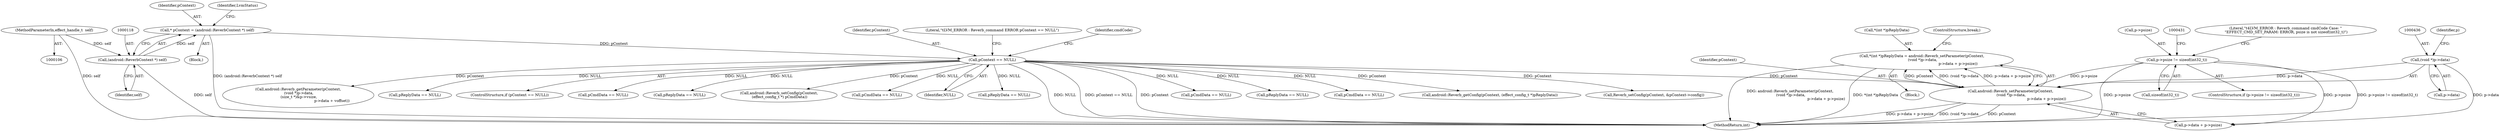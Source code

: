 digraph "0_Android_9e29523b9537983b4c4b205ff868d0b3bca0383b_0@integer" {
"1000428" [label="(Call,*(int *)pReplyData = android::Reverb_setParameter(pContext,\n (void *)p->data,\n                                                              p->data + p->psize))"];
"1000433" [label="(Call,android::Reverb_setParameter(pContext,\n (void *)p->data,\n                                                              p->data + p->psize))"];
"1000127" [label="(Call,pContext == NULL)"];
"1000115" [label="(Call,* pContext = (android::ReverbContext *) self)"];
"1000117" [label="(Call,(android::ReverbContext *) self)"];
"1000107" [label="(MethodParameterIn,effect_handle_t  self)"];
"1000435" [label="(Call,(void *)p->data)"];
"1000416" [label="(Call,p->psize != sizeof(int32_t))"];
"1000119" [label="(Identifier,self)"];
"1000563" [label="(Call,pCmdData == NULL)"];
"1000129" [label="(Identifier,NULL)"];
"1000128" [label="(Identifier,pContext)"];
"1000116" [label="(Identifier,pContext)"];
"1000115" [label="(Call,* pContext = (android::ReverbContext *) self)"];
"1000433" [label="(Call,android::Reverb_setParameter(pContext,\n (void *)p->data,\n                                                              p->data + p->psize))"];
"1000142" [label="(Call,pReplyData == NULL)"];
"1000688" [label="(MethodReturn,int)"];
"1000127" [label="(Call,pContext == NULL)"];
"1000132" [label="(Literal,\"\tLVM_ERROR : Reverb_command ERROR pContext == NULL\")"];
"1000415" [label="(ControlStructure,if (p->psize != sizeof(int32_t)))"];
"1000424" [label="(Literal,\"\t4LVM_ERROR : Reverb_command cmdCode Case: \"\n \"EFFECT_CMD_SET_PARAM: ERROR, psize is not sizeof(int32_t)\")"];
"1000376" [label="(Block,)"];
"1000416" [label="(Call,p->psize != sizeof(int32_t))"];
"1000271" [label="(Call,pCmdData == NULL)"];
"1000447" [label="(ControlStructure,break;)"];
"1000435" [label="(Call,(void *)p->data)"];
"1000211" [label="(Call,pReplyData == NULL)"];
"1000107" [label="(MethodParameterIn,effect_handle_t  self)"];
"1000170" [label="(Call,pCmdData == NULL)"];
"1000229" [label="(Call,android::Reverb_getConfig(pContext, (effect_config_t *)pReplyData))"];
"1000236" [label="(Call,Reverb_setConfig(pContext, &pContext->config))"];
"1000437" [label="(Call,p->data)"];
"1000345" [label="(Call,android::Reverb_getParameter(pContext,\n (void *)p->data,\n (size_t *)&p->vsize,\n                                                          p->data + voffset))"];
"1000440" [label="(Call,p->data + p->psize)"];
"1000417" [label="(Call,p->psize)"];
"1000124" [label="(Identifier,LvmStatus)"];
"1000451" [label="(Call,pReplyData == NULL)"];
"1000117" [label="(Call,(android::ReverbContext *) self)"];
"1000429" [label="(Call,*(int *)pReplyData)"];
"1000113" [label="(Block,)"];
"1000428" [label="(Call,*(int *)pReplyData = android::Reverb_setParameter(pContext,\n (void *)p->data,\n                                                              p->data + p->psize))"];
"1000442" [label="(Identifier,p)"];
"1000126" [label="(ControlStructure,if (pContext == NULL))"];
"1000379" [label="(Call,pCmdData == NULL)"];
"1000434" [label="(Identifier,pContext)"];
"1000137" [label="(Identifier,cmdCode)"];
"1000420" [label="(Call,sizeof(int32_t))"];
"1000522" [label="(Call,pReplyData == NULL)"];
"1000202" [label="(Call,android::Reverb_setConfig(pContext,\n (effect_config_t *) pCmdData))"];
"1000428" -> "1000376"  [label="AST: "];
"1000428" -> "1000433"  [label="CFG: "];
"1000429" -> "1000428"  [label="AST: "];
"1000433" -> "1000428"  [label="AST: "];
"1000447" -> "1000428"  [label="CFG: "];
"1000428" -> "1000688"  [label="DDG: android::Reverb_setParameter(pContext,\n (void *)p->data,\n                                                              p->data + p->psize)"];
"1000428" -> "1000688"  [label="DDG: *(int *)pReplyData"];
"1000433" -> "1000428"  [label="DDG: pContext"];
"1000433" -> "1000428"  [label="DDG: (void *)p->data"];
"1000433" -> "1000428"  [label="DDG: p->data + p->psize"];
"1000433" -> "1000440"  [label="CFG: "];
"1000434" -> "1000433"  [label="AST: "];
"1000435" -> "1000433"  [label="AST: "];
"1000440" -> "1000433"  [label="AST: "];
"1000433" -> "1000688"  [label="DDG: p->data + p->psize"];
"1000433" -> "1000688"  [label="DDG: pContext"];
"1000433" -> "1000688"  [label="DDG: (void *)p->data"];
"1000127" -> "1000433"  [label="DDG: pContext"];
"1000435" -> "1000433"  [label="DDG: p->data"];
"1000416" -> "1000433"  [label="DDG: p->psize"];
"1000127" -> "1000126"  [label="AST: "];
"1000127" -> "1000129"  [label="CFG: "];
"1000128" -> "1000127"  [label="AST: "];
"1000129" -> "1000127"  [label="AST: "];
"1000132" -> "1000127"  [label="CFG: "];
"1000137" -> "1000127"  [label="CFG: "];
"1000127" -> "1000688"  [label="DDG: NULL"];
"1000127" -> "1000688"  [label="DDG: pContext == NULL"];
"1000127" -> "1000688"  [label="DDG: pContext"];
"1000115" -> "1000127"  [label="DDG: pContext"];
"1000127" -> "1000142"  [label="DDG: NULL"];
"1000127" -> "1000170"  [label="DDG: NULL"];
"1000127" -> "1000202"  [label="DDG: pContext"];
"1000127" -> "1000211"  [label="DDG: NULL"];
"1000127" -> "1000229"  [label="DDG: pContext"];
"1000127" -> "1000236"  [label="DDG: pContext"];
"1000127" -> "1000271"  [label="DDG: NULL"];
"1000127" -> "1000345"  [label="DDG: pContext"];
"1000127" -> "1000379"  [label="DDG: NULL"];
"1000127" -> "1000451"  [label="DDG: NULL"];
"1000127" -> "1000522"  [label="DDG: NULL"];
"1000127" -> "1000563"  [label="DDG: NULL"];
"1000115" -> "1000113"  [label="AST: "];
"1000115" -> "1000117"  [label="CFG: "];
"1000116" -> "1000115"  [label="AST: "];
"1000117" -> "1000115"  [label="AST: "];
"1000124" -> "1000115"  [label="CFG: "];
"1000115" -> "1000688"  [label="DDG: (android::ReverbContext *) self"];
"1000117" -> "1000115"  [label="DDG: self"];
"1000117" -> "1000119"  [label="CFG: "];
"1000118" -> "1000117"  [label="AST: "];
"1000119" -> "1000117"  [label="AST: "];
"1000117" -> "1000688"  [label="DDG: self"];
"1000107" -> "1000117"  [label="DDG: self"];
"1000107" -> "1000106"  [label="AST: "];
"1000107" -> "1000688"  [label="DDG: self"];
"1000435" -> "1000437"  [label="CFG: "];
"1000436" -> "1000435"  [label="AST: "];
"1000437" -> "1000435"  [label="AST: "];
"1000442" -> "1000435"  [label="CFG: "];
"1000435" -> "1000440"  [label="DDG: p->data"];
"1000416" -> "1000415"  [label="AST: "];
"1000416" -> "1000420"  [label="CFG: "];
"1000417" -> "1000416"  [label="AST: "];
"1000420" -> "1000416"  [label="AST: "];
"1000424" -> "1000416"  [label="CFG: "];
"1000431" -> "1000416"  [label="CFG: "];
"1000416" -> "1000688"  [label="DDG: p->psize != sizeof(int32_t)"];
"1000416" -> "1000688"  [label="DDG: p->psize"];
"1000416" -> "1000440"  [label="DDG: p->psize"];
}
